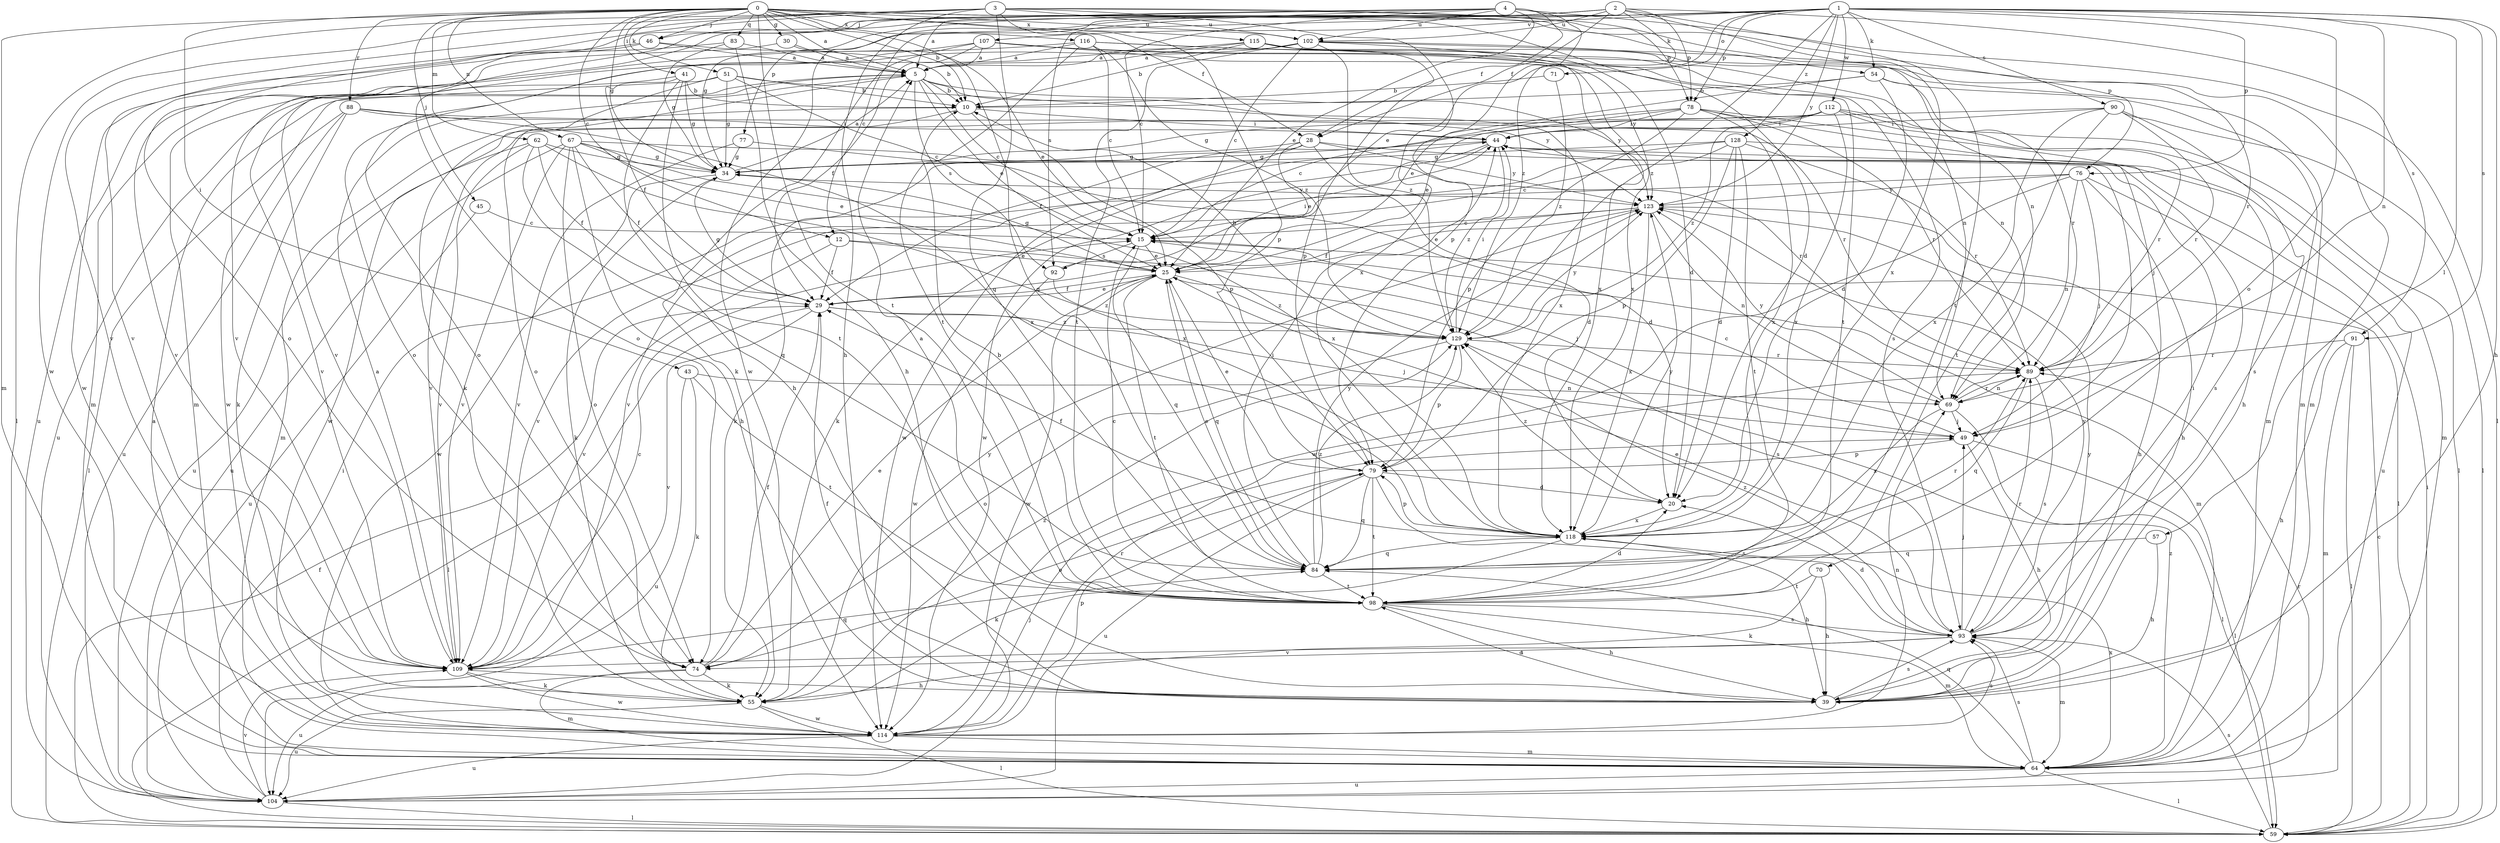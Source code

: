 strict digraph  {
0;
1;
2;
3;
4;
5;
10;
12;
15;
20;
25;
28;
29;
30;
34;
39;
41;
43;
44;
45;
46;
49;
51;
54;
55;
57;
59;
62;
64;
67;
69;
70;
71;
74;
76;
77;
78;
79;
83;
84;
88;
89;
90;
91;
92;
93;
98;
102;
104;
107;
109;
112;
114;
115;
116;
118;
123;
128;
129;
0 -> 5  [label=a];
0 -> 10  [label=b];
0 -> 12  [label=c];
0 -> 20  [label=d];
0 -> 28  [label=f];
0 -> 30  [label=g];
0 -> 34  [label=g];
0 -> 41  [label=i];
0 -> 43  [label=i];
0 -> 45  [label=j];
0 -> 46  [label=j];
0 -> 51  [label=k];
0 -> 54  [label=k];
0 -> 62  [label=m];
0 -> 64  [label=m];
0 -> 67  [label=n];
0 -> 76  [label=p];
0 -> 83  [label=q];
0 -> 84  [label=q];
0 -> 88  [label=r];
0 -> 98  [label=t];
0 -> 102  [label=u];
0 -> 115  [label=x];
0 -> 116  [label=x];
1 -> 12  [label=c];
1 -> 25  [label=e];
1 -> 39  [label=h];
1 -> 54  [label=k];
1 -> 57  [label=l];
1 -> 69  [label=n];
1 -> 70  [label=o];
1 -> 71  [label=o];
1 -> 76  [label=p];
1 -> 77  [label=p];
1 -> 78  [label=p];
1 -> 90  [label=s];
1 -> 91  [label=s];
1 -> 107  [label=v];
1 -> 109  [label=v];
1 -> 112  [label=w];
1 -> 123  [label=y];
1 -> 128  [label=z];
1 -> 129  [label=z];
2 -> 28  [label=f];
2 -> 34  [label=g];
2 -> 46  [label=j];
2 -> 74  [label=o];
2 -> 78  [label=p];
2 -> 91  [label=s];
2 -> 98  [label=t];
2 -> 102  [label=u];
2 -> 114  [label=w];
2 -> 118  [label=x];
2 -> 129  [label=z];
3 -> 39  [label=h];
3 -> 59  [label=l];
3 -> 69  [label=n];
3 -> 74  [label=o];
3 -> 78  [label=p];
3 -> 79  [label=p];
3 -> 84  [label=q];
3 -> 102  [label=u];
3 -> 109  [label=v];
3 -> 114  [label=w];
3 -> 118  [label=x];
4 -> 5  [label=a];
4 -> 15  [label=c];
4 -> 25  [label=e];
4 -> 28  [label=f];
4 -> 59  [label=l];
4 -> 79  [label=p];
4 -> 92  [label=s];
4 -> 102  [label=u];
4 -> 109  [label=v];
5 -> 10  [label=b];
5 -> 15  [label=c];
5 -> 25  [label=e];
5 -> 74  [label=o];
5 -> 92  [label=s];
5 -> 104  [label=u];
5 -> 118  [label=x];
5 -> 123  [label=y];
10 -> 44  [label=i];
10 -> 64  [label=m];
10 -> 79  [label=p];
10 -> 114  [label=w];
12 -> 25  [label=e];
12 -> 29  [label=f];
12 -> 49  [label=j];
12 -> 109  [label=v];
15 -> 25  [label=e];
15 -> 64  [label=m];
15 -> 84  [label=q];
15 -> 92  [label=s];
20 -> 118  [label=x];
20 -> 129  [label=z];
25 -> 29  [label=f];
25 -> 34  [label=g];
25 -> 84  [label=q];
25 -> 93  [label=s];
25 -> 98  [label=t];
25 -> 114  [label=w];
25 -> 129  [label=z];
28 -> 20  [label=d];
28 -> 25  [label=e];
28 -> 34  [label=g];
28 -> 49  [label=j];
28 -> 55  [label=k];
28 -> 114  [label=w];
28 -> 123  [label=y];
29 -> 25  [label=e];
29 -> 34  [label=g];
29 -> 49  [label=j];
29 -> 59  [label=l];
29 -> 109  [label=v];
29 -> 129  [label=z];
30 -> 5  [label=a];
30 -> 25  [label=e];
30 -> 64  [label=m];
34 -> 5  [label=a];
34 -> 55  [label=k];
34 -> 114  [label=w];
34 -> 123  [label=y];
39 -> 29  [label=f];
39 -> 93  [label=s];
39 -> 98  [label=t];
39 -> 123  [label=y];
41 -> 10  [label=b];
41 -> 29  [label=f];
41 -> 34  [label=g];
41 -> 39  [label=h];
41 -> 98  [label=t];
41 -> 109  [label=v];
43 -> 55  [label=k];
43 -> 69  [label=n];
43 -> 98  [label=t];
43 -> 104  [label=u];
44 -> 34  [label=g];
44 -> 55  [label=k];
44 -> 93  [label=s];
44 -> 114  [label=w];
44 -> 129  [label=z];
45 -> 15  [label=c];
45 -> 104  [label=u];
46 -> 5  [label=a];
46 -> 10  [label=b];
46 -> 109  [label=v];
46 -> 114  [label=w];
49 -> 15  [label=c];
49 -> 39  [label=h];
49 -> 59  [label=l];
49 -> 79  [label=p];
51 -> 10  [label=b];
51 -> 15  [label=c];
51 -> 34  [label=g];
51 -> 55  [label=k];
51 -> 114  [label=w];
51 -> 123  [label=y];
54 -> 10  [label=b];
54 -> 20  [label=d];
54 -> 25  [label=e];
54 -> 64  [label=m];
54 -> 89  [label=r];
55 -> 59  [label=l];
55 -> 104  [label=u];
55 -> 114  [label=w];
55 -> 123  [label=y];
55 -> 129  [label=z];
57 -> 39  [label=h];
57 -> 84  [label=q];
59 -> 15  [label=c];
59 -> 29  [label=f];
59 -> 44  [label=i];
59 -> 93  [label=s];
62 -> 29  [label=f];
62 -> 34  [label=g];
62 -> 84  [label=q];
62 -> 104  [label=u];
62 -> 109  [label=v];
62 -> 118  [label=x];
64 -> 5  [label=a];
64 -> 59  [label=l];
64 -> 84  [label=q];
64 -> 93  [label=s];
64 -> 104  [label=u];
64 -> 118  [label=x];
64 -> 129  [label=z];
67 -> 25  [label=e];
67 -> 29  [label=f];
67 -> 34  [label=g];
67 -> 39  [label=h];
67 -> 74  [label=o];
67 -> 89  [label=r];
67 -> 104  [label=u];
67 -> 109  [label=v];
67 -> 118  [label=x];
69 -> 49  [label=j];
69 -> 59  [label=l];
69 -> 89  [label=r];
69 -> 118  [label=x];
69 -> 123  [label=y];
70 -> 39  [label=h];
70 -> 55  [label=k];
70 -> 98  [label=t];
71 -> 10  [label=b];
71 -> 129  [label=z];
74 -> 25  [label=e];
74 -> 29  [label=f];
74 -> 55  [label=k];
74 -> 64  [label=m];
74 -> 104  [label=u];
76 -> 39  [label=h];
76 -> 49  [label=j];
76 -> 59  [label=l];
76 -> 69  [label=n];
76 -> 109  [label=v];
76 -> 114  [label=w];
76 -> 123  [label=y];
77 -> 20  [label=d];
77 -> 34  [label=g];
77 -> 109  [label=v];
78 -> 15  [label=c];
78 -> 25  [label=e];
78 -> 39  [label=h];
78 -> 44  [label=i];
78 -> 49  [label=j];
78 -> 79  [label=p];
78 -> 89  [label=r];
78 -> 118  [label=x];
79 -> 20  [label=d];
79 -> 25  [label=e];
79 -> 74  [label=o];
79 -> 84  [label=q];
79 -> 93  [label=s];
79 -> 98  [label=t];
79 -> 104  [label=u];
83 -> 5  [label=a];
83 -> 34  [label=g];
83 -> 39  [label=h];
83 -> 104  [label=u];
84 -> 25  [label=e];
84 -> 44  [label=i];
84 -> 89  [label=r];
84 -> 98  [label=t];
84 -> 123  [label=y];
84 -> 129  [label=z];
88 -> 44  [label=i];
88 -> 55  [label=k];
88 -> 59  [label=l];
88 -> 89  [label=r];
88 -> 104  [label=u];
88 -> 118  [label=x];
89 -> 69  [label=n];
89 -> 84  [label=q];
89 -> 93  [label=s];
90 -> 34  [label=g];
90 -> 44  [label=i];
90 -> 59  [label=l];
90 -> 89  [label=r];
90 -> 93  [label=s];
90 -> 98  [label=t];
90 -> 118  [label=x];
91 -> 39  [label=h];
91 -> 59  [label=l];
91 -> 64  [label=m];
91 -> 89  [label=r];
92 -> 44  [label=i];
92 -> 114  [label=w];
92 -> 129  [label=z];
93 -> 20  [label=d];
93 -> 25  [label=e];
93 -> 44  [label=i];
93 -> 49  [label=j];
93 -> 64  [label=m];
93 -> 74  [label=o];
93 -> 89  [label=r];
93 -> 109  [label=v];
93 -> 123  [label=y];
93 -> 129  [label=z];
98 -> 5  [label=a];
98 -> 10  [label=b];
98 -> 15  [label=c];
98 -> 20  [label=d];
98 -> 39  [label=h];
98 -> 64  [label=m];
98 -> 93  [label=s];
102 -> 5  [label=a];
102 -> 15  [label=c];
102 -> 64  [label=m];
102 -> 74  [label=o];
102 -> 89  [label=r];
102 -> 98  [label=t];
102 -> 118  [label=x];
102 -> 129  [label=z];
104 -> 44  [label=i];
104 -> 49  [label=j];
104 -> 59  [label=l];
104 -> 89  [label=r];
104 -> 109  [label=v];
107 -> 5  [label=a];
107 -> 29  [label=f];
107 -> 55  [label=k];
107 -> 64  [label=m];
107 -> 98  [label=t];
107 -> 109  [label=v];
107 -> 123  [label=y];
109 -> 5  [label=a];
109 -> 15  [label=c];
109 -> 39  [label=h];
109 -> 55  [label=k];
109 -> 84  [label=q];
109 -> 114  [label=w];
112 -> 29  [label=f];
112 -> 44  [label=i];
112 -> 59  [label=l];
112 -> 64  [label=m];
112 -> 89  [label=r];
112 -> 109  [label=v];
112 -> 118  [label=x];
112 -> 129  [label=z];
114 -> 64  [label=m];
114 -> 69  [label=n];
114 -> 79  [label=p];
114 -> 89  [label=r];
114 -> 93  [label=s];
114 -> 104  [label=u];
115 -> 5  [label=a];
115 -> 10  [label=b];
115 -> 20  [label=d];
115 -> 69  [label=n];
115 -> 74  [label=o];
115 -> 79  [label=p];
115 -> 118  [label=x];
116 -> 5  [label=a];
116 -> 15  [label=c];
116 -> 64  [label=m];
116 -> 69  [label=n];
116 -> 93  [label=s];
116 -> 98  [label=t];
116 -> 129  [label=z];
118 -> 29  [label=f];
118 -> 39  [label=h];
118 -> 55  [label=k];
118 -> 79  [label=p];
118 -> 84  [label=q];
118 -> 123  [label=y];
123 -> 15  [label=c];
123 -> 25  [label=e];
123 -> 29  [label=f];
123 -> 39  [label=h];
123 -> 69  [label=n];
123 -> 118  [label=x];
128 -> 15  [label=c];
128 -> 20  [label=d];
128 -> 34  [label=g];
128 -> 79  [label=p];
128 -> 89  [label=r];
128 -> 98  [label=t];
128 -> 104  [label=u];
128 -> 109  [label=v];
129 -> 10  [label=b];
129 -> 44  [label=i];
129 -> 74  [label=o];
129 -> 79  [label=p];
129 -> 89  [label=r];
129 -> 123  [label=y];
}
